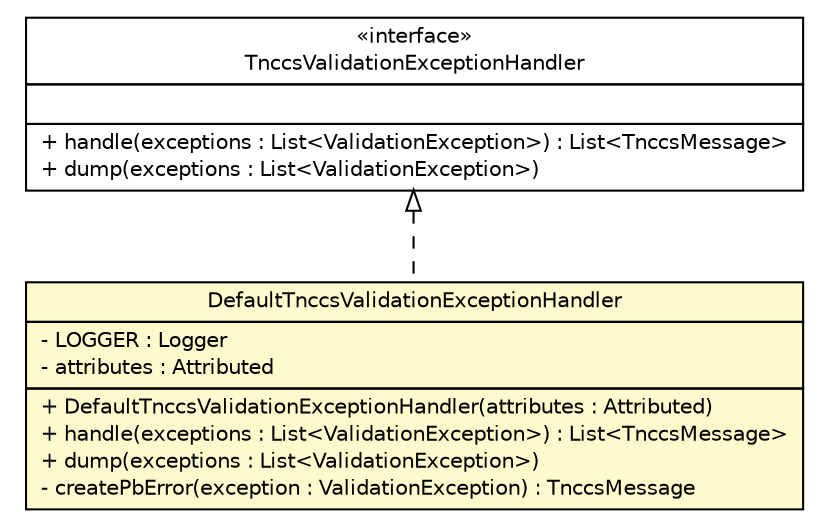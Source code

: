 #!/usr/local/bin/dot
#
# Class diagram 
# Generated by UMLGraph version R5_6 (http://www.umlgraph.org/)
#

digraph G {
	edge [fontname="Helvetica",fontsize=10,labelfontname="Helvetica",labelfontsize=10];
	node [fontname="Helvetica",fontsize=10,shape=plaintext];
	nodesep=0.25;
	ranksep=0.5;
	// de.hsbremen.tc.tnc.tnccs.message.handler.TnccsValidationExceptionHandler
	c17444 [label=<<table title="de.hsbremen.tc.tnc.tnccs.message.handler.TnccsValidationExceptionHandler" border="0" cellborder="1" cellspacing="0" cellpadding="2" port="p" href="../TnccsValidationExceptionHandler.html">
		<tr><td><table border="0" cellspacing="0" cellpadding="1">
<tr><td align="center" balign="center"> &#171;interface&#187; </td></tr>
<tr><td align="center" balign="center"> TnccsValidationExceptionHandler </td></tr>
		</table></td></tr>
		<tr><td><table border="0" cellspacing="0" cellpadding="1">
<tr><td align="left" balign="left">  </td></tr>
		</table></td></tr>
		<tr><td><table border="0" cellspacing="0" cellpadding="1">
<tr><td align="left" balign="left"> + handle(exceptions : List&lt;ValidationException&gt;) : List&lt;TnccsMessage&gt; </td></tr>
<tr><td align="left" balign="left"> + dump(exceptions : List&lt;ValidationException&gt;) </td></tr>
		</table></td></tr>
		</table>>, URL="../TnccsValidationExceptionHandler.html", fontname="Helvetica", fontcolor="black", fontsize=10.0];
	// de.hsbremen.tc.tnc.tnccs.message.handler.simple.DefaultTnccsValidationExceptionHandler
	c17462 [label=<<table title="de.hsbremen.tc.tnc.tnccs.message.handler.simple.DefaultTnccsValidationExceptionHandler" border="0" cellborder="1" cellspacing="0" cellpadding="2" port="p" bgcolor="lemonChiffon" href="./DefaultTnccsValidationExceptionHandler.html">
		<tr><td><table border="0" cellspacing="0" cellpadding="1">
<tr><td align="center" balign="center"> DefaultTnccsValidationExceptionHandler </td></tr>
		</table></td></tr>
		<tr><td><table border="0" cellspacing="0" cellpadding="1">
<tr><td align="left" balign="left"> - LOGGER : Logger </td></tr>
<tr><td align="left" balign="left"> - attributes : Attributed </td></tr>
		</table></td></tr>
		<tr><td><table border="0" cellspacing="0" cellpadding="1">
<tr><td align="left" balign="left"> + DefaultTnccsValidationExceptionHandler(attributes : Attributed) </td></tr>
<tr><td align="left" balign="left"> + handle(exceptions : List&lt;ValidationException&gt;) : List&lt;TnccsMessage&gt; </td></tr>
<tr><td align="left" balign="left"> + dump(exceptions : List&lt;ValidationException&gt;) </td></tr>
<tr><td align="left" balign="left"> - createPbError(exception : ValidationException) : TnccsMessage </td></tr>
		</table></td></tr>
		</table>>, URL="./DefaultTnccsValidationExceptionHandler.html", fontname="Helvetica", fontcolor="black", fontsize=10.0];
	//de.hsbremen.tc.tnc.tnccs.message.handler.simple.DefaultTnccsValidationExceptionHandler implements de.hsbremen.tc.tnc.tnccs.message.handler.TnccsValidationExceptionHandler
	c17444:p -> c17462:p [dir=back,arrowtail=empty,style=dashed];
}

